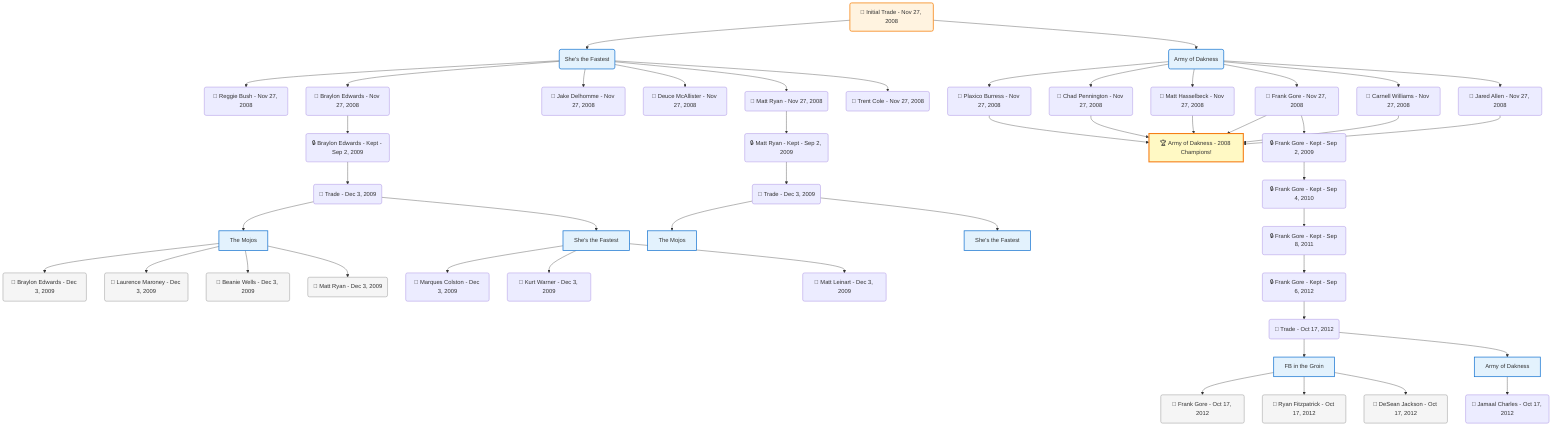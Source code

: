 flowchart TD

    TRADE_MAIN("🔄 Initial Trade - Nov 27, 2008")
    TEAM_1("She's the Fastest")
    TEAM_2("Army of Dakness")
    NODE_14b06632-7882-4a01-9c25-3651727a0bd0("🔄 Reggie Bush - Nov 27, 2008")
    NODE_dd9494d8-6b71-4d22-8161-3cb161ba28de("🔄 Plaxico Burress - Nov 27, 2008")
    CHAMP_40f7599b-e68f-4bf4-9553-bf7e10924635_2008["🏆 Army of Dakness - 2008 Champions!"]
    NODE_3862c574-4539-4e48-9a28-49b39cdcb440("🔄 Braylon Edwards - Nov 27, 2008")
    NODE_2ef9bf5f-f560-4d4e-828f-65788948c234("🔒 Braylon Edwards - Kept - Sep 2, 2009")
    TRADE_e8c7b327-7c15-4132-8918-1ccb803d3cb3_3("🔄 Trade - Dec 3, 2009")
    TEAM_bbe2d0ad-54cf-4c22-be82-b2a5f262a157_4["The Mojos"]
    NODE_8ad98370-e765-4528-899b-039fc791b409("🔄 Braylon Edwards - Dec 3, 2009")
    NODE_16e44121-7fef-4e60-a4d8-39d87a019805("🔄 Laurence Maroney - Dec 3, 2009")
    NODE_fb21570f-4fa7-4277-b242-752759ecd6ca("🔄 Beanie Wells - Dec 3, 2009")
    NODE_7ae52589-c36b-4b14-8fb9-f6b745ba608d("🔄 Matt Ryan - Dec 3, 2009")
    TEAM_4449259f-64af-44fd-9235-1facc0926234_5["She's the Fastest"]
    NODE_8f183324-b3dc-46b4-bbe0-76f206cb24ee("🔄 Marques Colston - Dec 3, 2009")
    NODE_6bc2416f-f57e-4b16-8235-be0b7609e651("🔄 Kurt Warner - Dec 3, 2009")
    NODE_1ef12492-61ee-4b66-bd62-daa01556b535("🔄 Matt Leinart - Dec 3, 2009")
    NODE_7fbad2ef-782e-4d70-ab1d-4d262bd08b56("🔄 Chad Pennington - Nov 27, 2008")
    NODE_2f00e204-c7c6-408f-8d63-50d2b2fdd3a0("🔄 Jake Delhomme - Nov 27, 2008")
    NODE_ec9d5f46-aaa5-4a88-bf26-8c88a804c8ed("🔄 Matt Hasselbeck - Nov 27, 2008")
    NODE_c285c915-1bc5-401b-b5d8-966ba67d289f("🔄 Frank Gore - Nov 27, 2008")
    NODE_88b66670-f184-4395-800c-290c1b28fcf4("🔒 Frank Gore - Kept - Sep 2, 2009")
    NODE_ee221c8a-c1fc-457c-a5d2-8982ea385160("🔒 Frank Gore - Kept - Sep 4, 2010")
    NODE_b0e49549-afb2-44cb-9100-052fd4cdd4d0("🔒 Frank Gore - Kept - Sep 8, 2011")
    NODE_ce20e87b-c6b1-4f41-aace-ec73b10cc235("🔒 Frank Gore - Kept - Sep 6, 2012")
    TRADE_ff32239c-11a2-47de-ac30-358085860f58_6("🔄 Trade - Oct 17, 2012")
    TEAM_f483ecf1-cd17-4991-854b-e52dfc957b45_7["FB in the Groin"]
    NODE_01609838-9cca-4021-95a7-8bd0af822f8c("🔄 Frank Gore - Oct 17, 2012")
    NODE_d5bfc02b-fa68-4955-b2fa-744ca8ca65c5("🔄 Ryan Fitzpatrick - Oct 17, 2012")
    NODE_f301ec06-c3ae-4c5b-bd4f-e38857e847f6("🔄 DeSean Jackson - Oct 17, 2012")
    TEAM_40f7599b-e68f-4bf4-9553-bf7e10924635_8["Army of Dakness"]
    NODE_4ab42e2d-415b-4e91-a8f1-43842c82961e("🔄 Jamaal Charles - Oct 17, 2012")
    NODE_1b9bf3a7-20c7-43e2-83ef-96a77e4b5b78("🔄 Deuce McAllister - Nov 27, 2008")
    NODE_43ed03b3-0f9f-4916-ac6e-c08c86865375("🔄 Carnell Williams - Nov 27, 2008")
    NODE_13992bdc-ffe2-4b97-a9aa-d87432a15494("🔄 Matt Ryan - Nov 27, 2008")
    NODE_8f9e26e8-1f3e-4872-a702-55906b44d7bb("🔒 Matt Ryan - Kept - Sep 2, 2009")
    TRADE_e8c7b327-7c15-4132-8918-1ccb803d3cb3_9("🔄 Trade - Dec 3, 2009")
    TEAM_bbe2d0ad-54cf-4c22-be82-b2a5f262a157_10["The Mojos"]
    TEAM_4449259f-64af-44fd-9235-1facc0926234_11["She's the Fastest"]
    NODE_7fae993d-c09e-492e-89b1-f5be3c142ef8("🔄 Jared Allen - Nov 27, 2008")
    NODE_53201115-f286-4398-ac9e-f7ded46fcec1("🔄 Trent Cole - Nov 27, 2008")

    TRADE_MAIN --> TEAM_1
    TRADE_MAIN --> TEAM_2
    TEAM_1 --> NODE_14b06632-7882-4a01-9c25-3651727a0bd0
    TEAM_2 --> NODE_dd9494d8-6b71-4d22-8161-3cb161ba28de
    NODE_dd9494d8-6b71-4d22-8161-3cb161ba28de --> CHAMP_40f7599b-e68f-4bf4-9553-bf7e10924635_2008
    TEAM_1 --> NODE_3862c574-4539-4e48-9a28-49b39cdcb440
    NODE_3862c574-4539-4e48-9a28-49b39cdcb440 --> NODE_2ef9bf5f-f560-4d4e-828f-65788948c234
    NODE_2ef9bf5f-f560-4d4e-828f-65788948c234 --> TRADE_e8c7b327-7c15-4132-8918-1ccb803d3cb3_3
    TRADE_e8c7b327-7c15-4132-8918-1ccb803d3cb3_3 --> TEAM_bbe2d0ad-54cf-4c22-be82-b2a5f262a157_4
    TEAM_bbe2d0ad-54cf-4c22-be82-b2a5f262a157_4 --> NODE_8ad98370-e765-4528-899b-039fc791b409
    TEAM_bbe2d0ad-54cf-4c22-be82-b2a5f262a157_4 --> NODE_16e44121-7fef-4e60-a4d8-39d87a019805
    TEAM_bbe2d0ad-54cf-4c22-be82-b2a5f262a157_4 --> NODE_fb21570f-4fa7-4277-b242-752759ecd6ca
    TEAM_bbe2d0ad-54cf-4c22-be82-b2a5f262a157_4 --> NODE_7ae52589-c36b-4b14-8fb9-f6b745ba608d
    TRADE_e8c7b327-7c15-4132-8918-1ccb803d3cb3_3 --> TEAM_4449259f-64af-44fd-9235-1facc0926234_5
    TEAM_4449259f-64af-44fd-9235-1facc0926234_5 --> NODE_8f183324-b3dc-46b4-bbe0-76f206cb24ee
    TEAM_4449259f-64af-44fd-9235-1facc0926234_5 --> NODE_6bc2416f-f57e-4b16-8235-be0b7609e651
    TEAM_4449259f-64af-44fd-9235-1facc0926234_5 --> NODE_1ef12492-61ee-4b66-bd62-daa01556b535
    TEAM_2 --> NODE_7fbad2ef-782e-4d70-ab1d-4d262bd08b56
    NODE_7fbad2ef-782e-4d70-ab1d-4d262bd08b56 --> CHAMP_40f7599b-e68f-4bf4-9553-bf7e10924635_2008
    TEAM_1 --> NODE_2f00e204-c7c6-408f-8d63-50d2b2fdd3a0
    TEAM_2 --> NODE_ec9d5f46-aaa5-4a88-bf26-8c88a804c8ed
    NODE_ec9d5f46-aaa5-4a88-bf26-8c88a804c8ed --> CHAMP_40f7599b-e68f-4bf4-9553-bf7e10924635_2008
    TEAM_2 --> NODE_c285c915-1bc5-401b-b5d8-966ba67d289f
    NODE_c285c915-1bc5-401b-b5d8-966ba67d289f --> CHAMP_40f7599b-e68f-4bf4-9553-bf7e10924635_2008
    NODE_c285c915-1bc5-401b-b5d8-966ba67d289f --> NODE_88b66670-f184-4395-800c-290c1b28fcf4
    NODE_88b66670-f184-4395-800c-290c1b28fcf4 --> NODE_ee221c8a-c1fc-457c-a5d2-8982ea385160
    NODE_ee221c8a-c1fc-457c-a5d2-8982ea385160 --> NODE_b0e49549-afb2-44cb-9100-052fd4cdd4d0
    NODE_b0e49549-afb2-44cb-9100-052fd4cdd4d0 --> NODE_ce20e87b-c6b1-4f41-aace-ec73b10cc235
    NODE_ce20e87b-c6b1-4f41-aace-ec73b10cc235 --> TRADE_ff32239c-11a2-47de-ac30-358085860f58_6
    TRADE_ff32239c-11a2-47de-ac30-358085860f58_6 --> TEAM_f483ecf1-cd17-4991-854b-e52dfc957b45_7
    TEAM_f483ecf1-cd17-4991-854b-e52dfc957b45_7 --> NODE_01609838-9cca-4021-95a7-8bd0af822f8c
    TEAM_f483ecf1-cd17-4991-854b-e52dfc957b45_7 --> NODE_d5bfc02b-fa68-4955-b2fa-744ca8ca65c5
    TEAM_f483ecf1-cd17-4991-854b-e52dfc957b45_7 --> NODE_f301ec06-c3ae-4c5b-bd4f-e38857e847f6
    TRADE_ff32239c-11a2-47de-ac30-358085860f58_6 --> TEAM_40f7599b-e68f-4bf4-9553-bf7e10924635_8
    TEAM_40f7599b-e68f-4bf4-9553-bf7e10924635_8 --> NODE_4ab42e2d-415b-4e91-a8f1-43842c82961e
    TEAM_1 --> NODE_1b9bf3a7-20c7-43e2-83ef-96a77e4b5b78
    TEAM_2 --> NODE_43ed03b3-0f9f-4916-ac6e-c08c86865375
    NODE_43ed03b3-0f9f-4916-ac6e-c08c86865375 --> CHAMP_40f7599b-e68f-4bf4-9553-bf7e10924635_2008
    TEAM_1 --> NODE_13992bdc-ffe2-4b97-a9aa-d87432a15494
    NODE_13992bdc-ffe2-4b97-a9aa-d87432a15494 --> NODE_8f9e26e8-1f3e-4872-a702-55906b44d7bb
    NODE_8f9e26e8-1f3e-4872-a702-55906b44d7bb --> TRADE_e8c7b327-7c15-4132-8918-1ccb803d3cb3_9
    TRADE_e8c7b327-7c15-4132-8918-1ccb803d3cb3_9 --> TEAM_bbe2d0ad-54cf-4c22-be82-b2a5f262a157_10
    TRADE_e8c7b327-7c15-4132-8918-1ccb803d3cb3_9 --> TEAM_4449259f-64af-44fd-9235-1facc0926234_11
    TEAM_2 --> NODE_7fae993d-c09e-492e-89b1-f5be3c142ef8
    NODE_7fae993d-c09e-492e-89b1-f5be3c142ef8 --> CHAMP_40f7599b-e68f-4bf4-9553-bf7e10924635_2008
    TEAM_1 --> NODE_53201115-f286-4398-ac9e-f7ded46fcec1

    %% Node styling
    classDef teamNode fill:#e3f2fd,stroke:#1976d2,stroke-width:2px
    classDef tradeNode fill:#fff3e0,stroke:#f57c00,stroke-width:2px
    classDef playerNode fill:#f3e5f5,stroke:#7b1fa2,stroke-width:1px
    classDef nonRootPlayerNode fill:#f5f5f5,stroke:#757575,stroke-width:1px
    classDef endNode fill:#ffebee,stroke:#c62828,stroke-width:2px
    classDef waiverNode fill:#e8f5e8,stroke:#388e3c,stroke-width:2px
    classDef championshipNode fill:#fff9c4,stroke:#f57f17,stroke-width:3px

    class TEAM_1,TEAM_2,TEAM_bbe2d0ad-54cf-4c22-be82-b2a5f262a157_4,TEAM_4449259f-64af-44fd-9235-1facc0926234_5,TEAM_f483ecf1-cd17-4991-854b-e52dfc957b45_7,TEAM_40f7599b-e68f-4bf4-9553-bf7e10924635_8,TEAM_bbe2d0ad-54cf-4c22-be82-b2a5f262a157_10,TEAM_4449259f-64af-44fd-9235-1facc0926234_11 teamNode
    class CHAMP_40f7599b-e68f-4bf4-9553-bf7e10924635_2008 championshipNode
    class NODE_8ad98370-e765-4528-899b-039fc791b409,NODE_16e44121-7fef-4e60-a4d8-39d87a019805,NODE_fb21570f-4fa7-4277-b242-752759ecd6ca,NODE_7ae52589-c36b-4b14-8fb9-f6b745ba608d,NODE_01609838-9cca-4021-95a7-8bd0af822f8c,NODE_d5bfc02b-fa68-4955-b2fa-744ca8ca65c5,NODE_f301ec06-c3ae-4c5b-bd4f-e38857e847f6 nonRootPlayerNode
    class TRADE_MAIN tradeNode